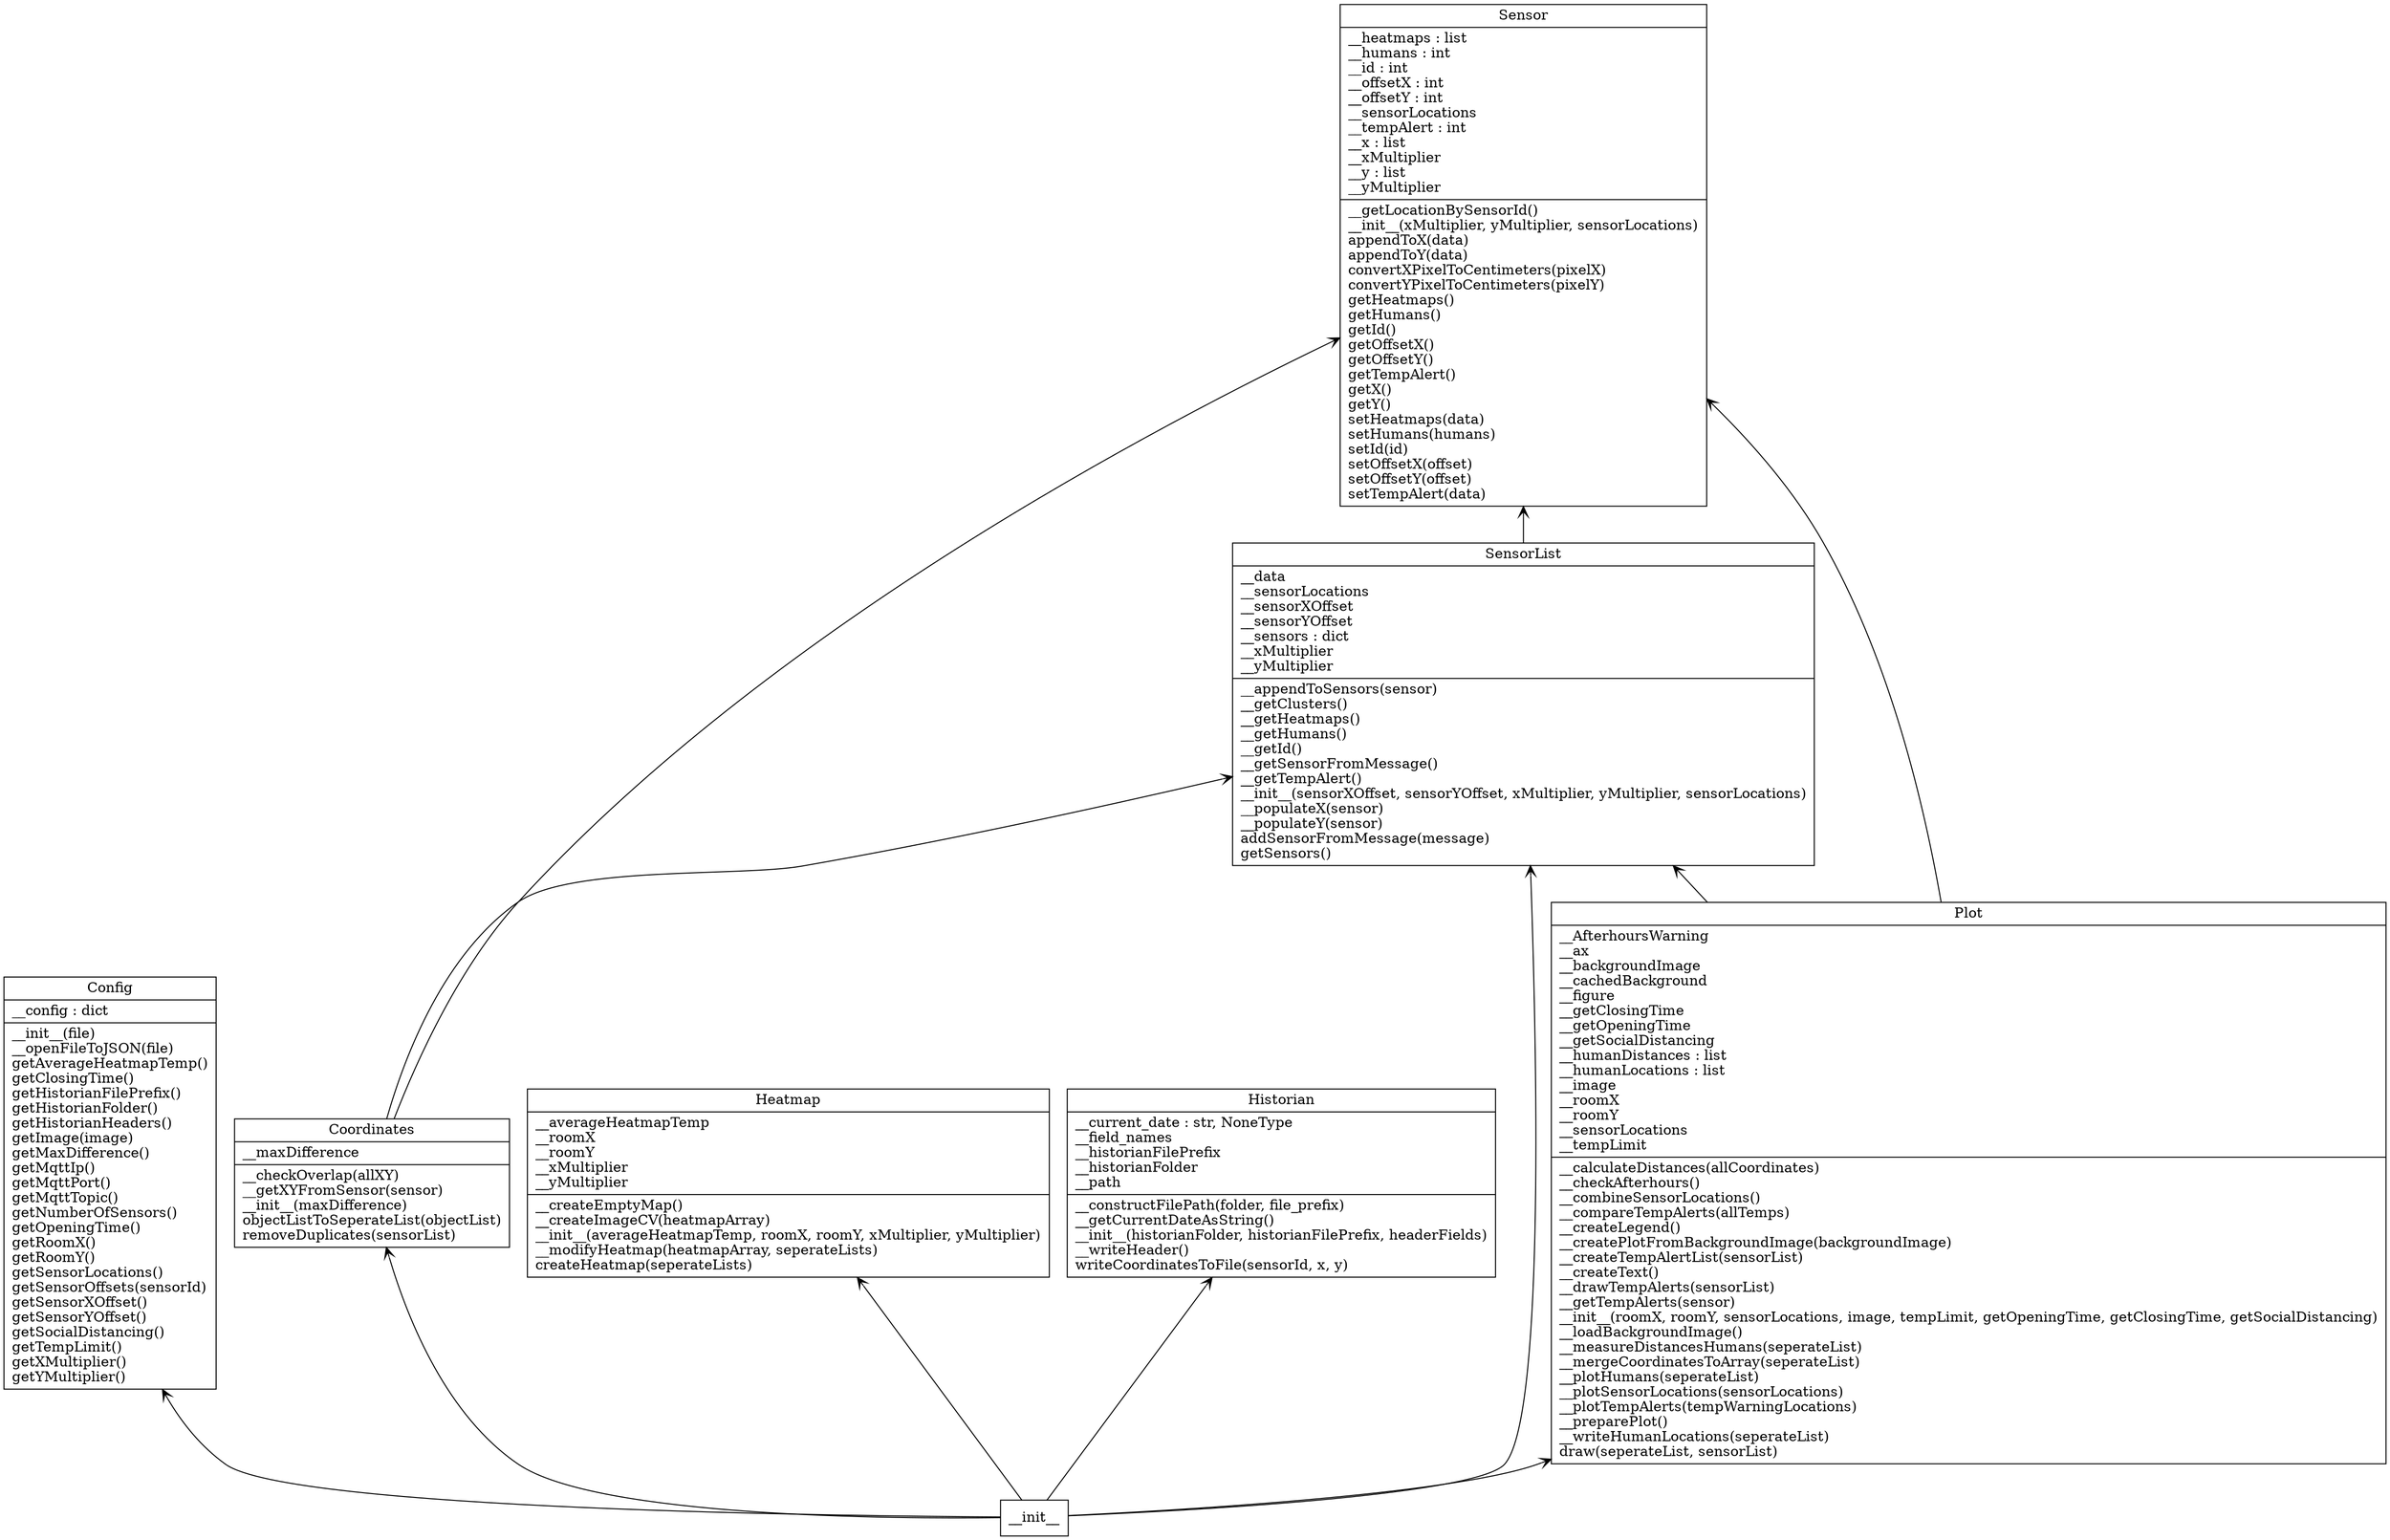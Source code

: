 digraph "packages" {
charset="utf-8"
rankdir=BT
"0" [label="{Config|__config : dict\l|__init__(file)\l__openFileToJSON(file)\lgetAverageHeatmapTemp()\lgetClosingTime()\lgetHistorianFilePrefix()\lgetHistorianFolder()\lgetHistorianHeaders()\lgetImage(image)\lgetMaxDifference()\lgetMqttIp()\lgetMqttPort()\lgetMqttTopic()\lgetNumberOfSensors()\lgetOpeningTime()\lgetRoomX()\lgetRoomY()\lgetSensorLocations()\lgetSensorOffsets(sensorId)\lgetSensorXOffset()\lgetSensorYOffset()\lgetSocialDistancing()\lgetTempLimit()\lgetXMultiplier()\lgetYMultiplier()\l}", shape="record"];
"1" [label="{Coordinates|__maxDifference\l|__checkOverlap(allXY)\l__getXYFromSensor(sensor)\l__init__(maxDifference)\lobjectListToSeperateList(objectList)\lremoveDuplicates(sensorList)\l}", shape="record"];
"2" [label="{Heatmap|__averageHeatmapTemp\l__roomX\l__roomY\l__xMultiplier\l__yMultiplier\l|__createEmptyMap()\l__createImageCV(heatmapArray)\l__init__(averageHeatmapTemp, roomX, roomY, xMultiplier, yMultiplier)\l__modifyHeatmap(heatmapArray, seperateLists)\lcreateHeatmap(seperateLists)\l}", shape="record"];
"3" [label="{Historian|__current_date : str, NoneType\l__field_names\l__historianFilePrefix\l__historianFolder\l__path\l|__constructFilePath(folder, file_prefix)\l__getCurrentDateAsString()\l__init__(historianFolder, historianFilePrefix, headerFields)\l__writeHeader()\lwriteCoordinatesToFile(sensorId, x, y)\l}", shape="record"];
"4" [label="{Plot|__AfterhoursWarning\l__ax\l__backgroundImage\l__cachedBackground\l__figure\l__getClosingTime\l__getOpeningTime\l__getSocialDistancing\l__humanDistances : list\l__humanLocations : list\l__image\l__roomX\l__roomY\l__sensorLocations\l__tempLimit\l|__calculateDistances(allCoordinates)\l__checkAfterhours()\l__combineSensorLocations()\l__compareTempAlerts(allTemps)\l__createLegend()\l__createPlotFromBackgroundImage(backgroundImage)\l__createTempAlertList(sensorList)\l__createText()\l__drawTempAlerts(sensorList)\l__getTempAlerts(sensor)\l__init__(roomX, roomY, sensorLocations, image, tempLimit, getOpeningTime, getClosingTime, getSocialDistancing)\l__loadBackgroundImage()\l__measureDistancesHumans(seperateList)\l__mergeCoordinatesToArray(seperateList)\l__plotHumans(seperateList)\l__plotSensorLocations(sensorLocations)\l__plotTempAlerts(tempWarningLocations)\l__preparePlot()\l__writeHumanLocations(seperateList)\ldraw(seperateList, sensorList)\l}", shape="record"];
"5" [label="{Sensor|__heatmaps : list\l__humans : int\l__id : int\l__offsetX : int\l__offsetY : int\l__sensorLocations\l__tempAlert : int\l__x : list\l__xMultiplier\l__y : list\l__yMultiplier\l|__getLocationBySensorId()\l__init__(xMultiplier, yMultiplier, sensorLocations)\lappendToX(data)\lappendToY(data)\lconvertXPixelToCentimeters(pixelX)\lconvertYPixelToCentimeters(pixelY)\lgetHeatmaps()\lgetHumans()\lgetId()\lgetOffsetX()\lgetOffsetY()\lgetTempAlert()\lgetX()\lgetY()\lsetHeatmaps(data)\lsetHumans(humans)\lsetId(id)\lsetOffsetX(offset)\lsetOffsetY(offset)\lsetTempAlert(data)\l}", shape="record"];
"6" [label="{SensorList|__data\l__sensorLocations\l__sensorXOffset\l__sensorYOffset\l__sensors : dict\l__xMultiplier\l__yMultiplier\l|__appendToSensors(sensor)\l__getClusters()\l__getHeatmaps()\l__getHumans()\l__getId()\l__getSensorFromMessage()\l__getTempAlert()\l__init__(sensorXOffset, sensorYOffset, xMultiplier, yMultiplier, sensorLocations)\l__populateX(sensor)\l__populateY(sensor)\laddSensorFromMessage(message)\lgetSensors()\l}", shape="record"];
"7" [label="__init__", shape="box"];
"1" -> "5" [arrowhead="open", arrowtail="none"];
"1" -> "6" [arrowhead="open", arrowtail="none"];
"4" -> "5" [arrowhead="open", arrowtail="none"];
"4" -> "6" [arrowhead="open", arrowtail="none"];
"6" -> "5" [arrowhead="open", arrowtail="none"];
"7" -> "0" [arrowhead="open", arrowtail="none"];
"7" -> "1" [arrowhead="open", arrowtail="none"];
"7" -> "2" [arrowhead="open", arrowtail="none"];
"7" -> "3" [arrowhead="open", arrowtail="none"];
"7" -> "4" [arrowhead="open", arrowtail="none"];
"7" -> "6" [arrowhead="open", arrowtail="none"];
}

